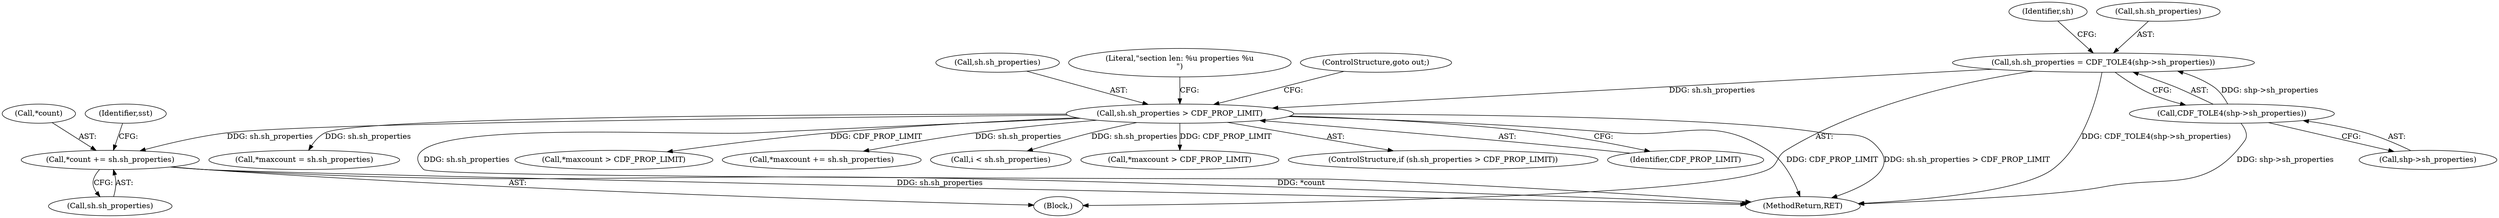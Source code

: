 digraph "0_file_1aec04dbf8a24b8a6ba64c4f74efa0628e36db0b@pointer" {
"1000230" [label="(Call,*count += sh.sh_properties)"];
"1000177" [label="(Call,sh.sh_properties > CDF_PROP_LIMIT)"];
"1000168" [label="(Call,sh.sh_properties = CDF_TOLE4(shp->sh_properties))"];
"1000172" [label="(Call,CDF_TOLE4(shp->sh_properties))"];
"1000841" [label="(MethodReturn,RET)"];
"1000656" [label="(Call,*maxcount > CDF_PROP_LIMIT)"];
"1000239" [label="(Identifier,sst)"];
"1000203" [label="(Call,*maxcount += sh.sh_properties)"];
"1000251" [label="(Call,i < sh.sh_properties)"];
"1000182" [label="(ControlStructure,goto out;)"];
"1000173" [label="(Call,shp->sh_properties)"];
"1000198" [label="(Call,*maxcount > CDF_PROP_LIMIT)"];
"1000177" [label="(Call,sh.sh_properties > CDF_PROP_LIMIT)"];
"1000176" [label="(ControlStructure,if (sh.sh_properties > CDF_PROP_LIMIT))"];
"1000179" [label="(Identifier,sh)"];
"1000181" [label="(Identifier,CDF_PROP_LIMIT)"];
"1000211" [label="(Call,*maxcount = sh.sh_properties)"];
"1000231" [label="(Call,*count)"];
"1000178" [label="(Call,sh.sh_properties)"];
"1000185" [label="(Literal,\"section len: %u properties %u\n\")"];
"1000169" [label="(Call,sh.sh_properties)"];
"1000233" [label="(Call,sh.sh_properties)"];
"1000230" [label="(Call,*count += sh.sh_properties)"];
"1000168" [label="(Call,sh.sh_properties = CDF_TOLE4(shp->sh_properties))"];
"1000172" [label="(Call,CDF_TOLE4(shp->sh_properties))"];
"1000107" [label="(Block,)"];
"1000230" -> "1000107"  [label="AST: "];
"1000230" -> "1000233"  [label="CFG: "];
"1000231" -> "1000230"  [label="AST: "];
"1000233" -> "1000230"  [label="AST: "];
"1000239" -> "1000230"  [label="CFG: "];
"1000230" -> "1000841"  [label="DDG: sh.sh_properties"];
"1000230" -> "1000841"  [label="DDG: *count"];
"1000177" -> "1000230"  [label="DDG: sh.sh_properties"];
"1000177" -> "1000176"  [label="AST: "];
"1000177" -> "1000181"  [label="CFG: "];
"1000178" -> "1000177"  [label="AST: "];
"1000181" -> "1000177"  [label="AST: "];
"1000182" -> "1000177"  [label="CFG: "];
"1000185" -> "1000177"  [label="CFG: "];
"1000177" -> "1000841"  [label="DDG: sh.sh_properties"];
"1000177" -> "1000841"  [label="DDG: CDF_PROP_LIMIT"];
"1000177" -> "1000841"  [label="DDG: sh.sh_properties > CDF_PROP_LIMIT"];
"1000168" -> "1000177"  [label="DDG: sh.sh_properties"];
"1000177" -> "1000198"  [label="DDG: CDF_PROP_LIMIT"];
"1000177" -> "1000203"  [label="DDG: sh.sh_properties"];
"1000177" -> "1000211"  [label="DDG: sh.sh_properties"];
"1000177" -> "1000251"  [label="DDG: sh.sh_properties"];
"1000177" -> "1000656"  [label="DDG: CDF_PROP_LIMIT"];
"1000168" -> "1000107"  [label="AST: "];
"1000168" -> "1000172"  [label="CFG: "];
"1000169" -> "1000168"  [label="AST: "];
"1000172" -> "1000168"  [label="AST: "];
"1000179" -> "1000168"  [label="CFG: "];
"1000168" -> "1000841"  [label="DDG: CDF_TOLE4(shp->sh_properties)"];
"1000172" -> "1000168"  [label="DDG: shp->sh_properties"];
"1000172" -> "1000173"  [label="CFG: "];
"1000173" -> "1000172"  [label="AST: "];
"1000172" -> "1000841"  [label="DDG: shp->sh_properties"];
}
